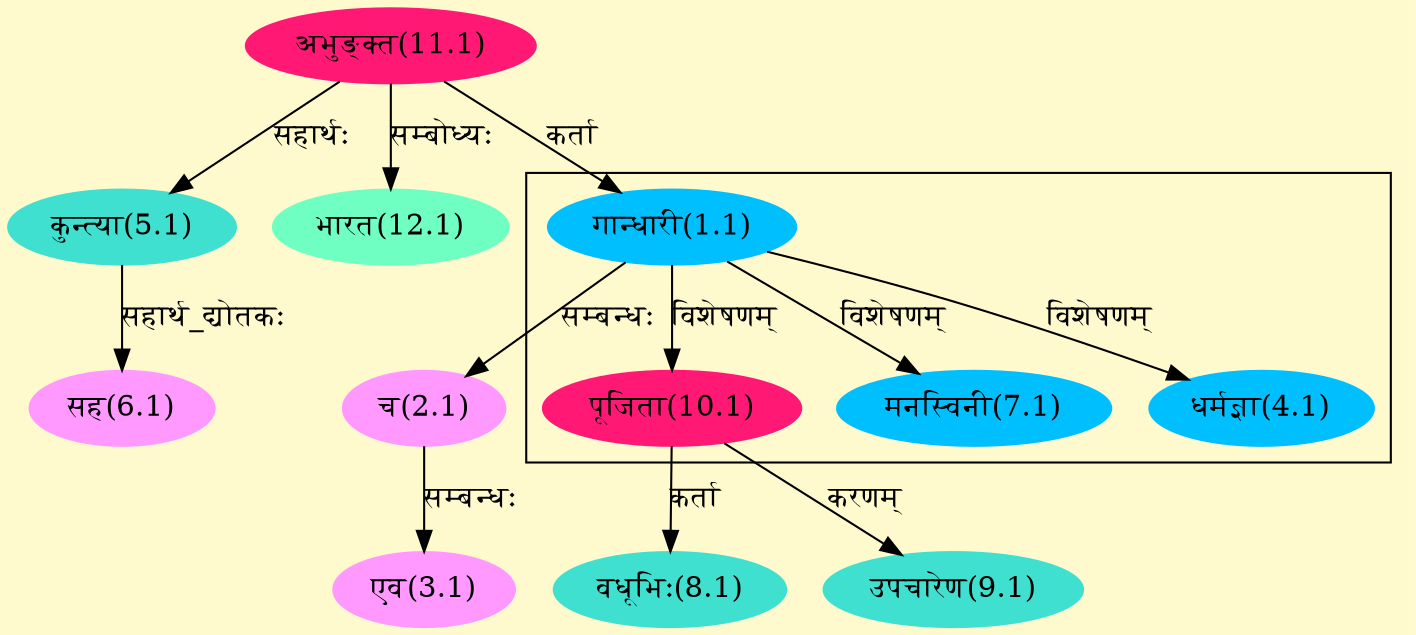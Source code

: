 digraph G{
rankdir=BT;
 compound=true;
 bgcolor="lemonchiffon1";

subgraph cluster_1{
Node4_1 [style=filled, color="#00BFFF" label = "धर्मज्ञा(4.1)"]
Node1_1 [style=filled, color="#00BFFF" label = "गान्धारी(1.1)"]
Node7_1 [style=filled, color="#00BFFF" label = "मनस्विनी(7.1)"]
Node10_1 [style=filled, color="#FF1975" label = "पूजिता(10.1)"]

}
Node1_1 [style=filled, color="#00BFFF" label = "गान्धारी(1.1)"]
Node11_1 [style=filled, color="#FF1975" label = "अभुङ्क्त(11.1)"]
Node2_1 [style=filled, color="#FF99FF" label = "च(2.1)"]
Node3_1 [style=filled, color="#FF99FF" label = "एव(3.1)"]
Node5_1 [style=filled, color="#40E0D0" label = "कुन्त्या(5.1)"]
Node6_1 [style=filled, color="#FF99FF" label = "सह(6.1)"]
Node8_1 [style=filled, color="#40E0D0" label = "वधूभिः(8.1)"]
Node10_1 [style=filled, color="#FF1975" label = "पूजिता(10.1)"]
Node9_1 [style=filled, color="#40E0D0" label = "उपचारेण(9.1)"]
Node [style=filled, color="" label = "()"]
Node12_1 [style=filled, color="#6FFFC3" label = "भारत(12.1)"]
/* Start of Relations section */

Node1_1 -> Node11_1 [  label="कर्ता"  dir="back" ]
Node2_1 -> Node1_1 [  label="सम्बन्धः"  dir="back" ]
Node3_1 -> Node2_1 [  label="सम्बन्धः"  dir="back" ]
Node4_1 -> Node1_1 [  label="विशेषणम्"  dir="back" ]
Node5_1 -> Node11_1 [  label="सहार्थः"  dir="back" ]
Node6_1 -> Node5_1 [  label="सहार्थ_द्योतकः"  dir="back" ]
Node7_1 -> Node1_1 [  label="विशेषणम्"  dir="back" ]
Node8_1 -> Node10_1 [  label="कर्ता"  dir="back" ]
Node9_1 -> Node10_1 [  label="करणम्"  dir="back" ]
Node10_1 -> Node1_1 [  label="विशेषणम्"  dir="back" ]
Node12_1 -> Node11_1 [  label="सम्बोध्यः"  dir="back" ]
}
